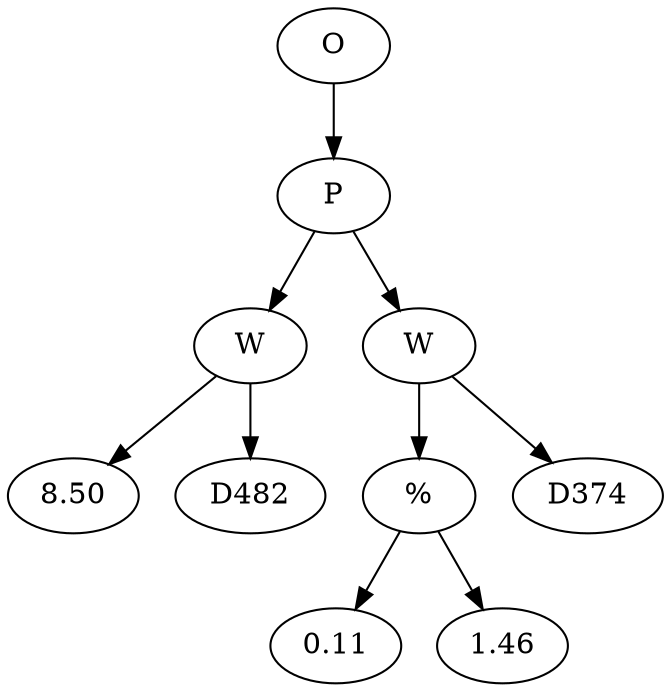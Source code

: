 // Tree
digraph {
	17289827 [label=O]
	17289828 [label=P]
	17289827 -> 17289828
	17289829 [label=W]
	17289828 -> 17289829
	17289830 [label=8.50]
	17289829 -> 17289830
	17289831 [label=D482]
	17289829 -> 17289831
	17289832 [label=W]
	17289828 -> 17289832
	17289833 [label="%"]
	17289832 -> 17289833
	17289834 [label=0.11]
	17289833 -> 17289834
	17289835 [label=1.46]
	17289833 -> 17289835
	17289836 [label=D374]
	17289832 -> 17289836
}
